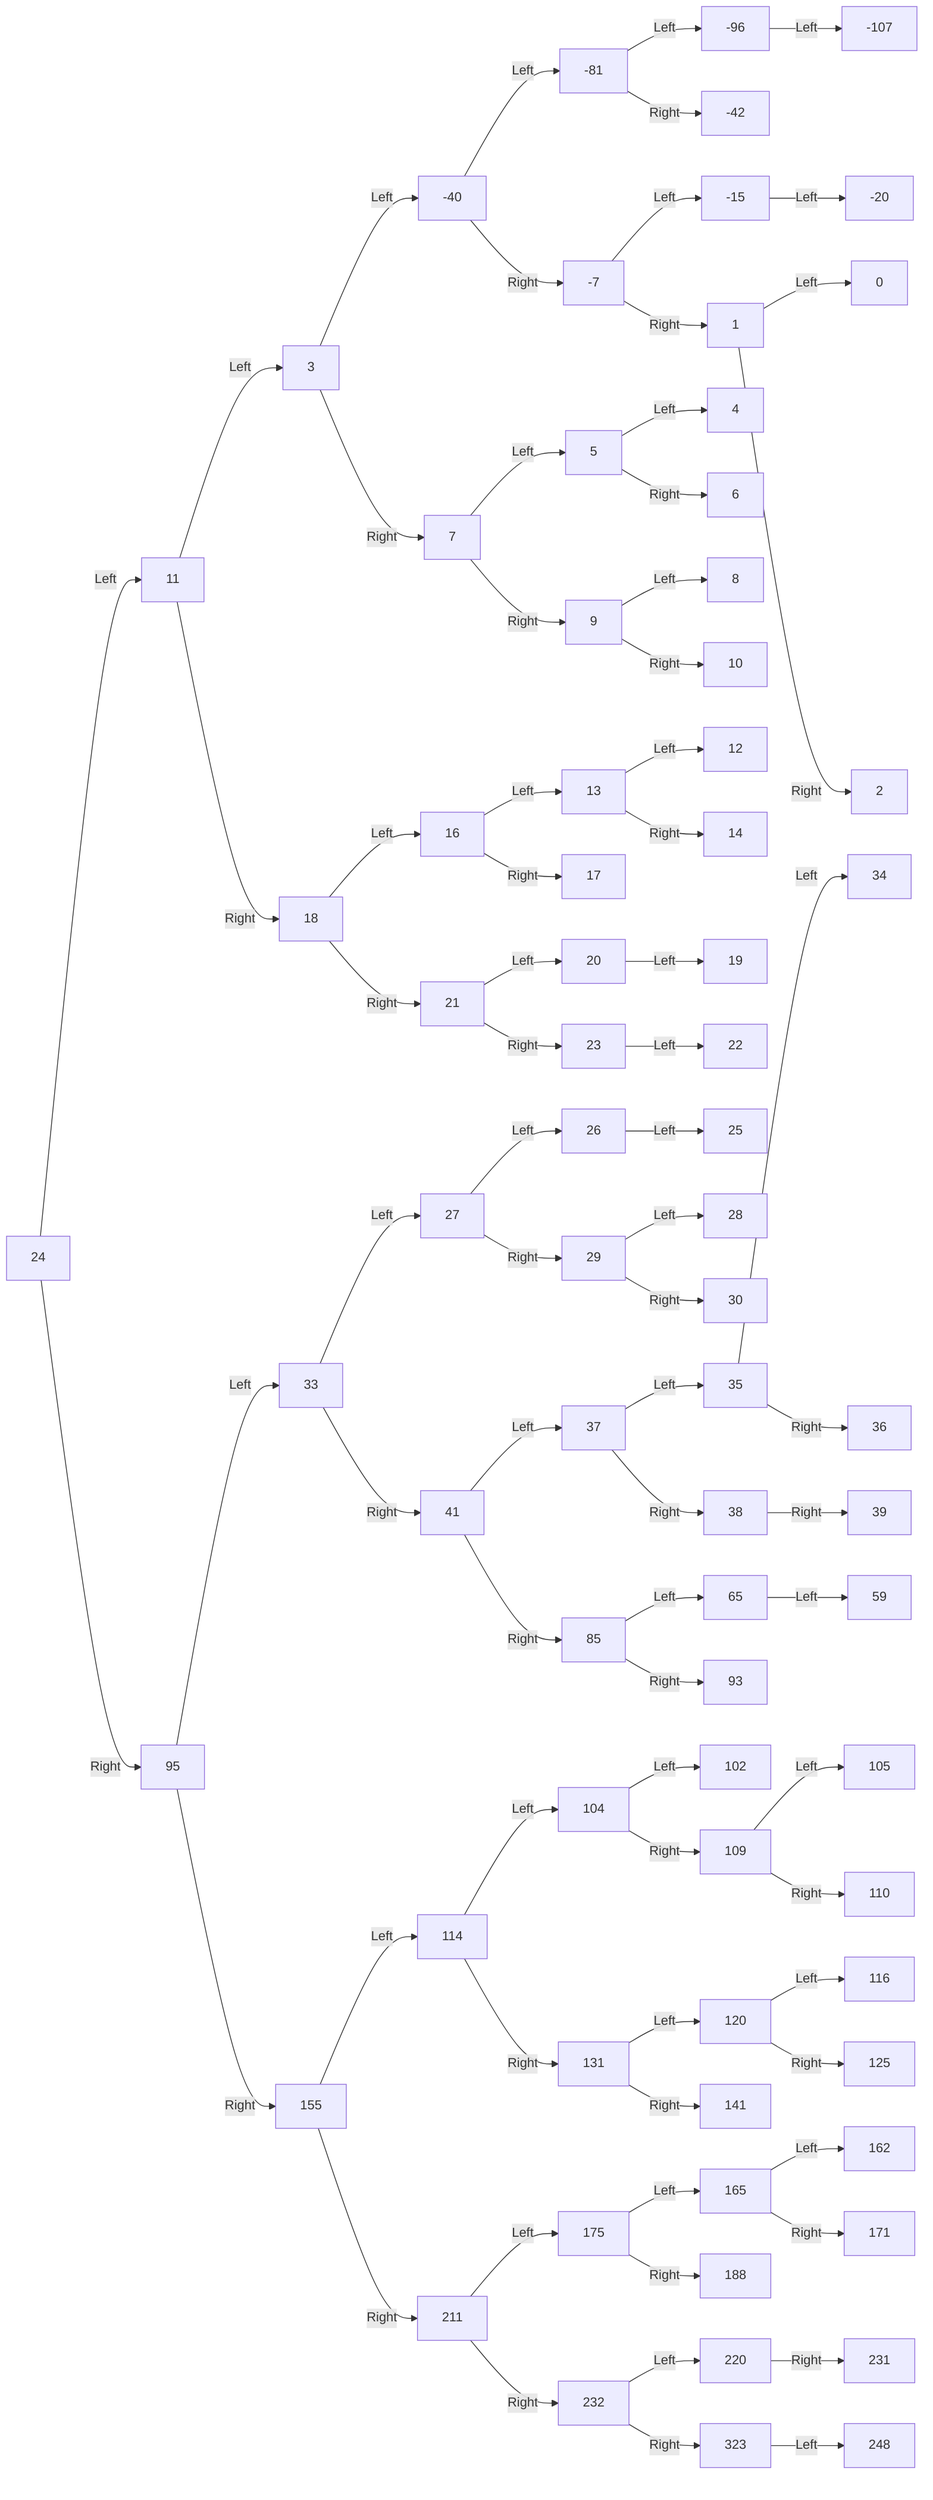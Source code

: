 graph LR
  Node1[ 24 ] -- Left --> Node10[ 11 ]
  Node10[ 11 ] -- Left --> Node100[ 3 ]
  Node100[ 3 ] -- Left --> Node1000[ -40 ]
  Node1000[ -40 ] -- Left --> Node10000[ -81 ]
  Node10000[ -81 ] -- Left --> Node100000[ -96 ]
  Node100000[ -96 ] -- Left --> Node1000000[ -107 ]
  Node10000[ -81 ] -- Right --> Node100001[ -42 ]
  Node1000[ -40 ] -- Right --> Node10001[ -7 ]
  Node10001[ -7 ] -- Left --> Node100010[ -15 ]
  Node100010[ -15 ] -- Left --> Node1000100[ -20 ]
  Node10001[ -7 ] -- Right --> Node100011[ 1 ]
  Node100011[ 1 ] -- Left --> Node1000110[ 0 ]
  Node100011[ 1 ] -- Right --> Node1000111[ 2 ]
  Node100[ 3 ] -- Right --> Node1001[ 7 ]
  Node1001[ 7 ] -- Left --> Node10010[ 5 ]
  Node10010[ 5 ] -- Left --> Node100100[ 4 ]
  Node10010[ 5 ] -- Right --> Node100101[ 6 ]
  Node1001[ 7 ] -- Right --> Node10011[ 9 ]
  Node10011[ 9 ] -- Left --> Node100110[ 8 ]
  Node10011[ 9 ] -- Right --> Node100111[ 10 ]
  Node10[ 11 ] -- Right --> Node101[ 18 ]
  Node101[ 18 ] -- Left --> Node1010[ 16 ]
  Node1010[ 16 ] -- Left --> Node10100[ 13 ]
  Node10100[ 13 ] -- Left --> Node101000[ 12 ]
  Node10100[ 13 ] -- Right --> Node101001[ 14 ]
  Node1010[ 16 ] -- Right --> Node10101[ 17 ]
  Node101[ 18 ] -- Right --> Node1011[ 21 ]
  Node1011[ 21 ] -- Left --> Node10110[ 20 ]
  Node10110[ 20 ] -- Left --> Node101100[ 19 ]
  Node1011[ 21 ] -- Right --> Node10111[ 23 ]
  Node10111[ 23 ] -- Left --> Node101110[ 22 ]
  Node1[ 24 ] -- Right --> Node11[ 95 ]
  Node11[ 95 ] -- Left --> Node110[ 33 ]
  Node110[ 33 ] -- Left --> Node1100[ 27 ]
  Node1100[ 27 ] -- Left --> Node11000[ 26 ]
  Node11000[ 26 ] -- Left --> Node110000[ 25 ]
  Node1100[ 27 ] -- Right --> Node11001[ 29 ]
  Node11001[ 29 ] -- Left --> Node110010[ 28 ]
  Node11001[ 29 ] -- Right --> Node110011[ 30 ]
  Node110[ 33 ] -- Right --> Node1101[ 41 ]
  Node1101[ 41 ] -- Left --> Node11010[ 37 ]
  Node11010[ 37 ] -- Left --> Node110100[ 35 ]
  Node110100[ 35 ] -- Left --> Node1101000[ 34 ]
  Node110100[ 35 ] -- Right --> Node1101001[ 36 ]
  Node11010[ 37 ] -- Right --> Node110101[ 38 ]
  Node110101[ 38 ] -- Right --> Node1101011[ 39 ]
  Node1101[ 41 ] -- Right --> Node11011[ 85 ]
  Node11011[ 85 ] -- Left --> Node110110[ 65 ]
  Node110110[ 65 ] -- Left --> Node1101100[ 59 ]
  Node11011[ 85 ] -- Right --> Node110111[ 93 ]
  Node11[ 95 ] -- Right --> Node111[ 155 ]
  Node111[ 155 ] -- Left --> Node1110[ 114 ]
  Node1110[ 114 ] -- Left --> Node11100[ 104 ]
  Node11100[ 104 ] -- Left --> Node111000[ 102 ]
  Node11100[ 104 ] -- Right --> Node111001[ 109 ]
  Node111001[ 109 ] -- Left --> Node1110010[ 105 ]
  Node111001[ 109 ] -- Right --> Node1110011[ 110 ]
  Node1110[ 114 ] -- Right --> Node11101[ 131 ]
  Node11101[ 131 ] -- Left --> Node111010[ 120 ]
  Node111010[ 120 ] -- Left --> Node1110100[ 116 ]
  Node111010[ 120 ] -- Right --> Node1110101[ 125 ]
  Node11101[ 131 ] -- Right --> Node111011[ 141 ]
  Node111[ 155 ] -- Right --> Node1111[ 211 ]
  Node1111[ 211 ] -- Left --> Node11110[ 175 ]
  Node11110[ 175 ] -- Left --> Node111100[ 165 ]
  Node111100[ 165 ] -- Left --> Node1111000[ 162 ]
  Node111100[ 165 ] -- Right --> Node1111001[ 171 ]
  Node11110[ 175 ] -- Right --> Node111101[ 188 ]
  Node1111[ 211 ] -- Right --> Node11111[ 232 ]
  Node11111[ 232 ] -- Left --> Node111110[ 220 ]
  Node111110[ 220 ] -- Right --> Node1111101[ 231 ]
  Node11111[ 232 ] -- Right --> Node111111[ 323 ]
  Node111111[ 323 ] -- Left --> Node1111110[ 248 ]